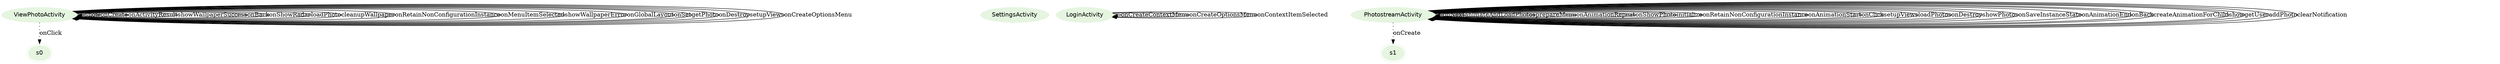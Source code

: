 digraph {
fontname="Helvetica";
node[style=filled, fontname="Helvetica", colorscheme=greens3, color=1];
ViewPhotoActivity;
SettingsActivity;
LoginActivity;
s1[peripheries=2];
s0[peripheries=2];
PhotostreamActivity;
PhotostreamActivity -> PhotostreamActivity[label="onNext"];
LoginActivity -> LoginActivity[label="onCreateContextMenu"];
PhotostreamActivity -> PhotostreamActivity[label="animateAndLoadPhotos"];
PhotostreamActivity -> PhotostreamActivity[label="prepareMenu"];
PhotostreamActivity -> PhotostreamActivity[label="onAnimationRepeat"];
LoginActivity -> LoginActivity[label="onCreateOptionsMenu"];
PhotostreamActivity -> PhotostreamActivity[label="onShowPhoto"];
ViewPhotoActivity -> ViewPhotoActivity[label="show"];
ViewPhotoActivity -> ViewPhotoActivity[label="onCreate"];
ViewPhotoActivity -> ViewPhotoActivity[label="onActivityResult"];
PhotostreamActivity -> PhotostreamActivity[label="initialize"];
PhotostreamActivity -> PhotostreamActivity[label="onRetainNonConfigurationInstance"];
ViewPhotoActivity -> ViewPhotoActivity[label="showWallpaperSuccess"];
PhotostreamActivity -> PhotostreamActivity[label="onAnimationStart"];
ViewPhotoActivity -> ViewPhotoActivity[label="onBack"];
ViewPhotoActivity -> ViewPhotoActivity[label="onShowRadar"];
PhotostreamActivity -> PhotostreamActivity[label="onClick"];
ViewPhotoActivity -> ViewPhotoActivity[label="loadPhoto"];
ViewPhotoActivity -> ViewPhotoActivity[label="cleanupWallpaper"];
PhotostreamActivity -> PhotostreamActivity[label="setupViews"];
ViewPhotoActivity -> ViewPhotoActivity[label="onRetainNonConfigurationInstance"];
PhotostreamActivity -> s1[label="onCreate",style=dotted];
PhotostreamActivity -> PhotostreamActivity[label="loadPhotos"];
ViewPhotoActivity -> ViewPhotoActivity[label="onMenuItemSelected"];
ViewPhotoActivity -> ViewPhotoActivity[label="showWallpaperError"];
ViewPhotoActivity -> ViewPhotoActivity[label="onGlobalLayout"];
ViewPhotoActivity -> ViewPhotoActivity[label="onSet"];
PhotostreamActivity -> PhotostreamActivity[label="onDestroy"];
ViewPhotoActivity -> ViewPhotoActivity[label="getPhoto"];
PhotostreamActivity -> PhotostreamActivity[label="showPhotos"];
PhotostreamActivity -> PhotostreamActivity[label="onSaveInstanceState"];
LoginActivity -> LoginActivity[label="onContextItemSelected"];
PhotostreamActivity -> PhotostreamActivity[label="onAnimationEnd"];
ViewPhotoActivity -> ViewPhotoActivity[label="onDestroy"];
ViewPhotoActivity -> s0[label="onClick",style=dotted];
ViewPhotoActivity -> ViewPhotoActivity[label="setupViews"];
PhotostreamActivity -> PhotostreamActivity[label="onBack"];
PhotostreamActivity -> PhotostreamActivity[label="createAnimationForChild"];
PhotostreamActivity -> PhotostreamActivity[label="show"];
PhotostreamActivity -> PhotostreamActivity[label="getUser"];
ViewPhotoActivity -> ViewPhotoActivity[label="onCreateOptionsMenu"];
PhotostreamActivity -> PhotostreamActivity[label="addPhoto"];
PhotostreamActivity -> PhotostreamActivity[label="clearNotification"];
}